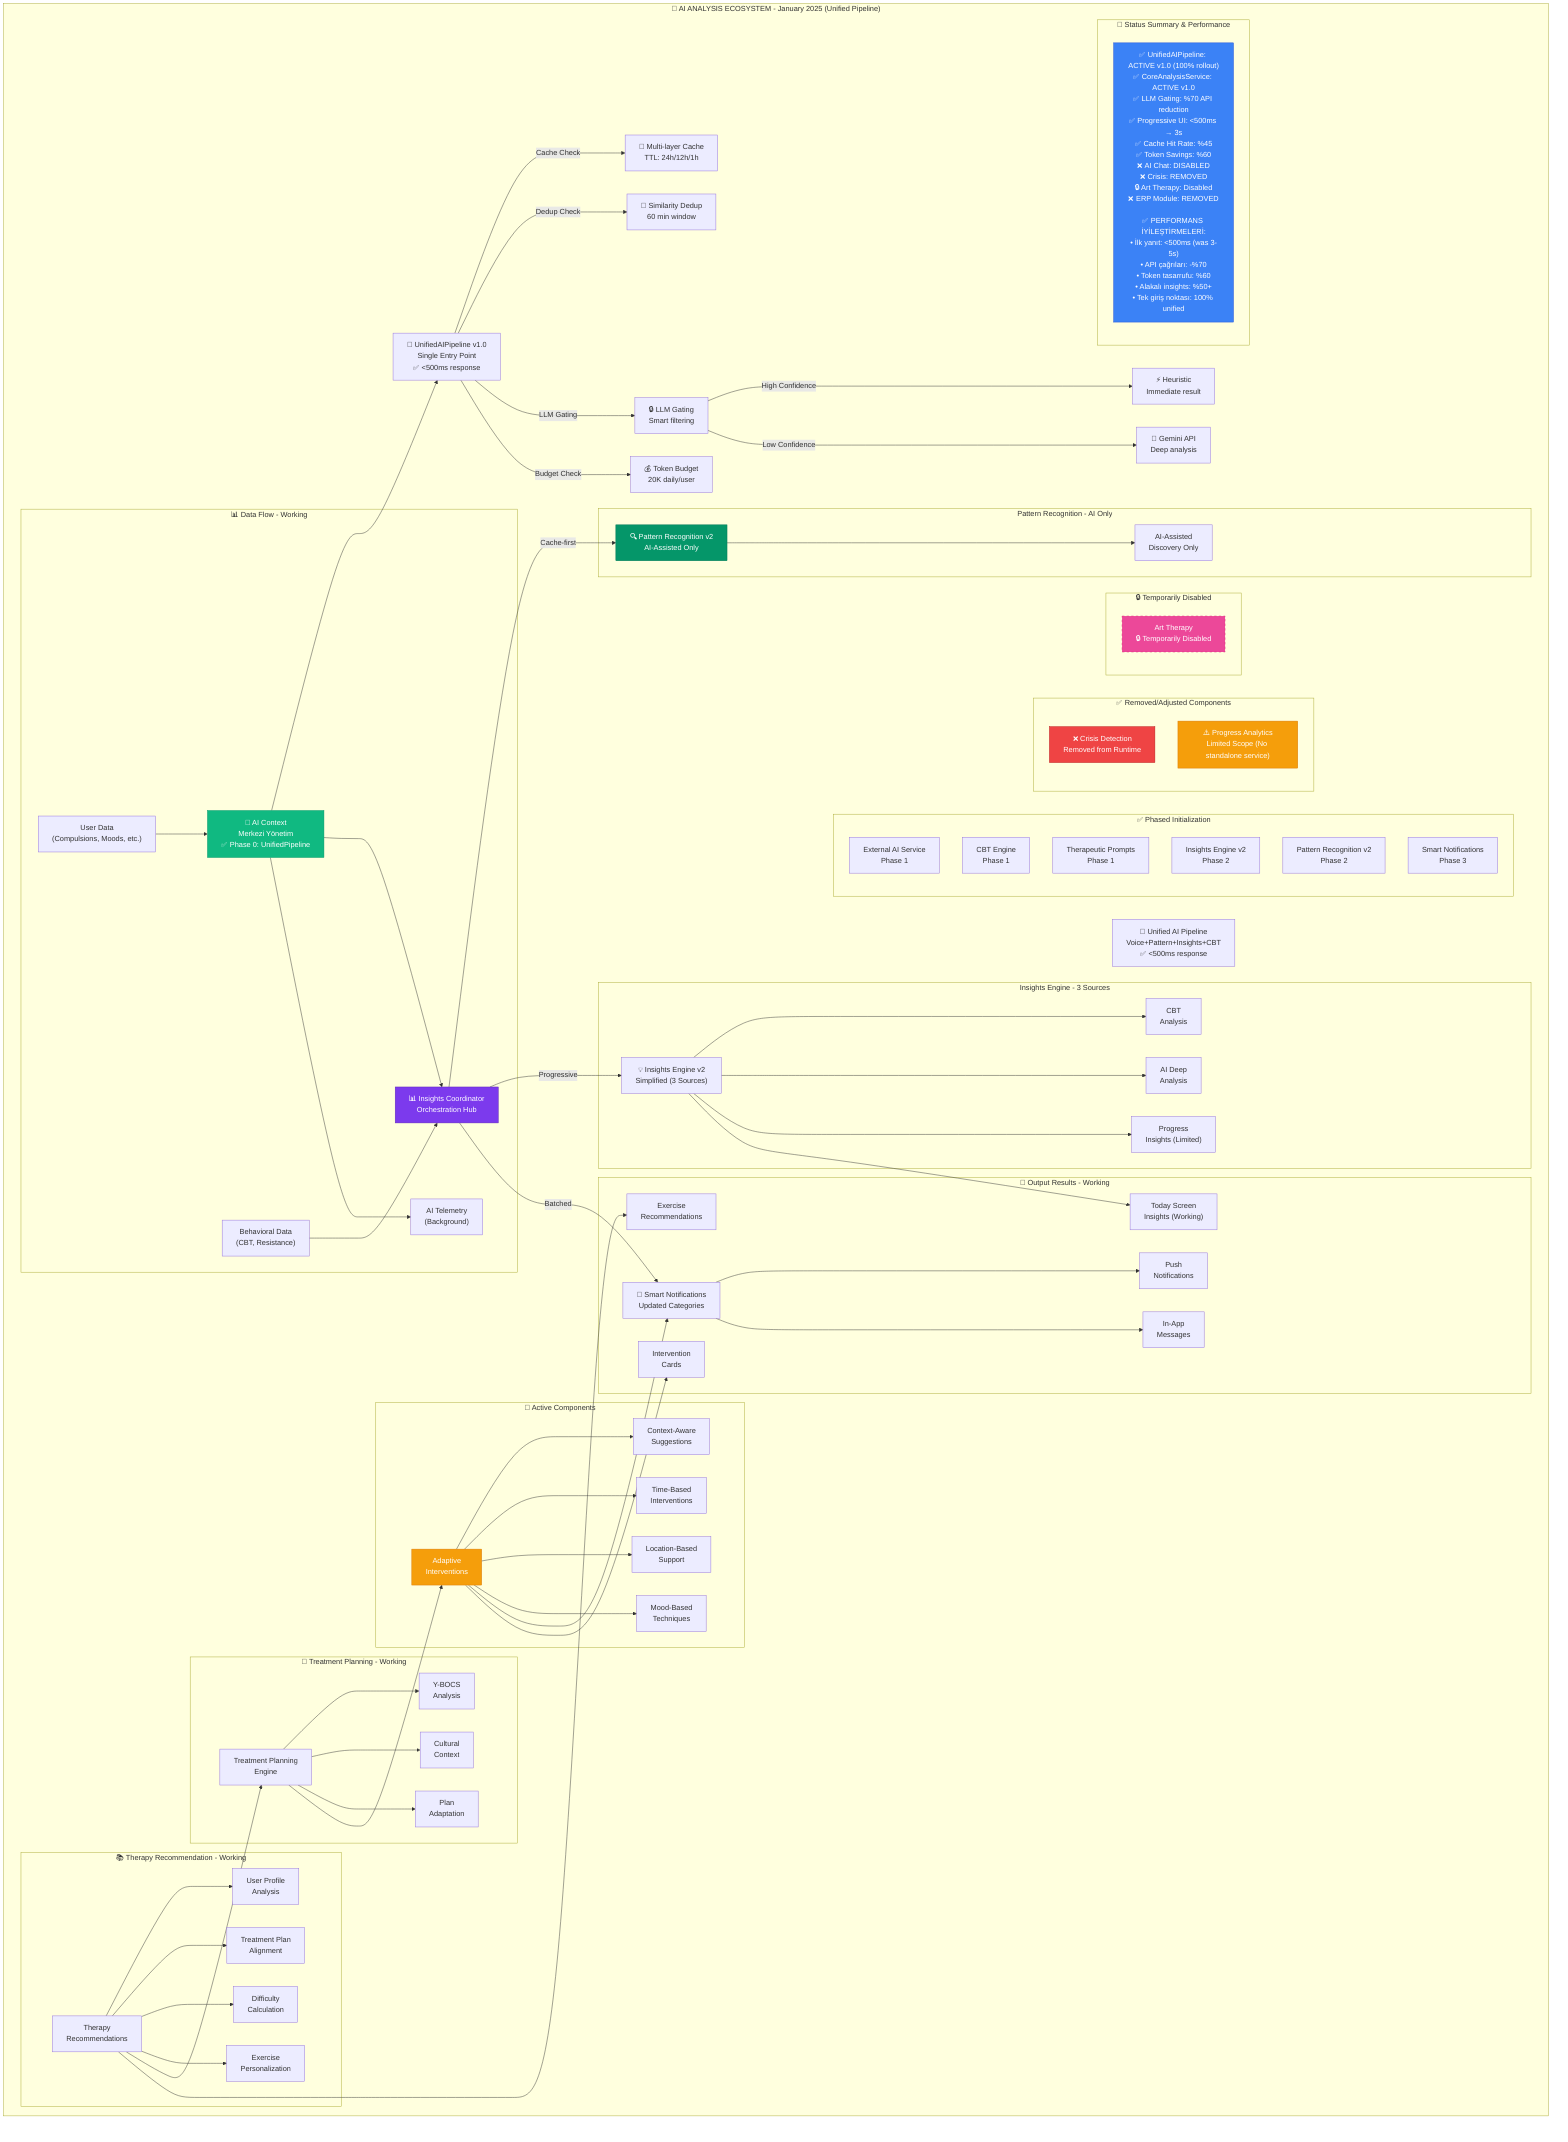 graph TB
    subgraph "🧠 AI ANALYSIS ECOSYSTEM - January 2025 (Unified Pipeline)"
        UNIFIED_PIPELINE["🚀 Unified AI Pipeline<br/>Voice+Pattern+Insights+CBT<br/>✅ <500ms response"]
        
        UNIFIED_PIPELINE_CORE["🚀 UnifiedAIPipeline v1.0<br/>Single Entry Point<br/>✅ <500ms response"]
        
        UNIFIED_PIPELINE_CORE --> |"Cache Check"| CACHE["💾 Multi-layer Cache<br/>TTL: 24h/12h/1h"]
        UNIFIED_PIPELINE_CORE --> |"Dedup Check"| DEDUP["🔁 Similarity Dedup<br/>60 min window"]
        UNIFIED_PIPELINE_CORE --> |"LLM Gating"| GATING["🔒 LLM Gating<br/>Smart filtering"]
        UNIFIED_PIPELINE_CORE --> |"Budget Check"| BUDGET["💰 Token Budget<br/>20K daily/user"]
        
        GATING --> |"High Confidence"| HEURISTIC["⚡ Heuristic<br/>Immediate result"]
        GATING --> |"Low Confidence"| LLM["🤖 Gemini API<br/>Deep analysis"]
        
        AI_CONTEXT["🎯 AI Context<br/>Merkezi Yönetim<br/>✅ Phase 0: UnifiedPipeline"]
        
        AI_CONTEXT --> UNIFIED_PIPELINE_CORE
        AI_CONTEXT --> INSIGHTS_COORD["📊 Insights Coordinator<br/>Orchestration Hub"]
        
        INSIGHTS_COORD --> |"Cache-first"| PATTERN_REC["🔍 Pattern Recognition v2<br/>AI-Assisted Only"]
        INSIGHTS_COORD --> |"Progressive"| INSIGHTS_ENGINE["💡 Insights Engine v2<br/>Simplified (3 Sources)"]
        INSIGHTS_COORD --> |"Batched"| SMART_NOTIF["🔔 Smart Notifications<br/>Updated Categories"]
        
        subgraph "✅ Phased Initialization"
            EXTERNAL_AI["External AI Service<br/>Phase 1"]
            CBT_ENGINE["CBT Engine<br/>Phase 1"]
            THERAPEUTIC["Therapeutic Prompts<br/>Phase 1"]
            INSIGHTS_V2["Insights Engine v2<br/>Phase 2"]
            PATTERN_V2["Pattern Recognition v2<br/>Phase 2"]
            SMART_NOTIF_INIT["Smart Notifications<br/>Phase 3"]
        end
        
        subgraph "Pattern Recognition - AI Only"
            PATTERN_REC --> AI_ASSISTED["AI-Assisted<br/>Discovery Only"]
        end
        
        
        
        subgraph "Insights Engine - 3 Sources"
            INSIGHTS_ENGINE --> CBT_INSIGHTS["CBT<br/>Analysis"]
            INSIGHTS_ENGINE --> AI_DEEP["AI Deep<br/>Analysis"]
            INSIGHTS_ENGINE --> PROGRESS_INSIGHTS["Progress<br/>Insights (Limited)"]
        end
        
        subgraph "✅ Removed/Adjusted Components"
            CRISIS_REMOVED["❌ Crisis Detection<br/>Removed from Runtime"]
            PROGRESS_LIMITED["⚠️ Progress Analytics<br/>Limited Scope (No standalone service)"]
        end
        
        subgraph "🔄 Active Components"
            ADAPTIVE_INT["Adaptive<br/>Interventions"]
            ADAPTIVE_INT --> CONTEXT_AWARE["Context-Aware<br/>Suggestions"]
            ADAPTIVE_INT --> TIME_BASED["Time-Based<br/>Interventions"]
            ADAPTIVE_INT --> LOCATION_BASED["Location-Based<br/>Support"]
            ADAPTIVE_INT --> MOOD_BASED["Mood-Based<br/>Techniques"]
        end
        
        subgraph "📚 Therapy Recommendation - Working"
            THERAPY_REC["Therapy<br/>Recommendations"]
            THERAPY_REC --> USER_PROFILE["User Profile<br/>Analysis"]
            THERAPY_REC --> TREATMENT_PLAN["Treatment Plan<br/>Alignment"]
            THERAPY_REC --> DIFFICULTY_CALC["Difficulty<br/>Calculation"]
            THERAPY_REC --> PERSONALIZATION["Exercise<br/>Personalization"]
        end
        
        subgraph "🧬 Treatment Planning - Working"
            TREATMENT_PLAN_ENG["Treatment Planning<br/>Engine"]
            TREATMENT_PLAN_ENG --> YBOCS_ANALYSIS["Y-BOCS<br/>Analysis"]
            TREATMENT_PLAN_ENG --> CULTURAL_CONTEXT["Cultural<br/>Context"]
            TREATMENT_PLAN_ENG --> PLAN_ADAPTATION["Plan<br/>Adaptation"]
        end
        
        subgraph "🔒 Temporarily Disabled"
            ART_THERAPY["Art Therapy<br/>🔒 Temporarily Disabled"]
        end
        
        ADAPTIVE_INT --> SMART_NOTIF
        THERAPY_REC --> TREATMENT_PLAN_ENG
        TREATMENT_PLAN_ENG --> ADAPTIVE_INT
        
        subgraph "📊 Data Flow - Working"
            USER_DATA["User Data<br/>(Compulsions, Moods, etc.)"]
            USER_DATA --> AI_CONTEXT
            
            BEHAVIORAL_DATA["Behavioral Data<br/>(CBT, Resistance)"]
            BEHAVIORAL_DATA --> INSIGHTS_COORD
            
            TELEMETRY["AI Telemetry<br/>(Background)"]
            AI_CONTEXT --> TELEMETRY
        end
        
        subgraph "🎯 Output Results - Working"
            SMART_NOTIF --> PUSH_NOTIF["Push<br/>Notifications"]
            SMART_NOTIF --> IN_APP["In-App<br/>Messages"]
            
            INSIGHTS_ENGINE --> TODAY_INSIGHTS["Today Screen<br/>Insights (Working)"]
            
            
            ADAPTIVE_INT --> INTERVENTION_CARDS["Intervention<br/>Cards"]
            THERAPY_REC --> EXERCISE_LIST["Exercise<br/>Recommendations"]
        end
        
        subgraph "🚀 Status Summary & Performance"
            STATUS["✅ UnifiedAIPipeline: ACTIVE v1.0 (100% rollout)<br/>✅ CoreAnalysisService: ACTIVE v1.0<br/>✅ LLM Gating: %70 API reduction<br/>✅ Progressive UI: <500ms → 3s<br/>✅ Cache Hit Rate: %45<br/>✅ Token Savings: %60<br/>❌ AI Chat: DISABLED<br/>❌ Crisis: REMOVED<br/>🔒 Art Therapy: Disabled<br/>❌ ERP Module: REMOVED<br/><br/>✅ PERFORMANS İYİLEŞTİRMELERİ:<br/>• İlk yanıt: <500ms (was 3-5s)<br/>• API çağrıları: -%70<br/>• Token tasarrufu: %60<br/>• Alakalı insights: %50+<br/>• Tek giriş noktası: 100% unified"]
        end
    end
    
    style AI_CONTEXT fill:#10B981,stroke:#059669,color:#fff
    style INSIGHTS_COORD fill:#7C3AED,stroke:#5B21B6,color:#fff
    style PATTERN_REC fill:#059669,stroke:#047857,color:#fff
    style ADAPTIVE_INT fill:#F59E0B,stroke:#D97706,color:#fff
    style CRISIS_REMOVED fill:#EF4444,stroke:#B91C1C,color:#fff
    style ART_THERAPY fill:#EC4899,stroke:#DB2777,color:#fff,stroke-dasharray: 5 5
    style STATUS fill:#3B82F6,stroke:#1D4ED8,color:#fff
    style PROGRESS_LIMITED fill:#F59E0B,stroke:#D97706,color:#fff